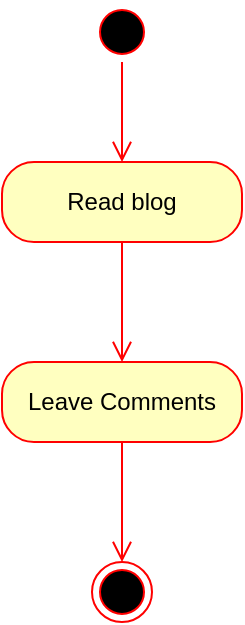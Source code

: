 <mxfile>
    <diagram id="sis8tzdEerBGDbI4Kk7_" name="Page-1">
        <mxGraphModel dx="734" dy="437" grid="1" gridSize="10" guides="1" tooltips="1" connect="1" arrows="1" fold="1" page="1" pageScale="1" pageWidth="850" pageHeight="1100" math="0" shadow="0">
            <root>
                <mxCell id="0"/>
                <mxCell id="1" parent="0"/>
                <mxCell id="2" value="" style="ellipse;html=1;shape=startState;fillColor=#000000;strokeColor=#ff0000;" parent="1" vertex="1">
                    <mxGeometry x="270" y="30" width="30" height="30" as="geometry"/>
                </mxCell>
                <mxCell id="3" value="" style="edgeStyle=orthogonalEdgeStyle;html=1;verticalAlign=bottom;endArrow=open;endSize=8;strokeColor=#ff0000;" parent="1" source="2" edge="1">
                    <mxGeometry relative="1" as="geometry">
                        <mxPoint x="285" y="110" as="targetPoint"/>
                    </mxGeometry>
                </mxCell>
                <mxCell id="7" value="" style="ellipse;html=1;shape=endState;fillColor=#000000;strokeColor=#ff0000;" parent="1" vertex="1">
                    <mxGeometry x="270" y="310" width="30" height="30" as="geometry"/>
                </mxCell>
                <mxCell id="10" value="Read blog" style="rounded=1;whiteSpace=wrap;html=1;arcSize=40;fontColor=#000000;fillColor=#ffffc0;strokeColor=#ff0000;" vertex="1" parent="1">
                    <mxGeometry x="225" y="110" width="120" height="40" as="geometry"/>
                </mxCell>
                <mxCell id="11" value="" style="edgeStyle=orthogonalEdgeStyle;html=1;verticalAlign=bottom;endArrow=open;endSize=8;strokeColor=#ff0000;" edge="1" source="10" parent="1">
                    <mxGeometry relative="1" as="geometry">
                        <mxPoint x="285" y="210" as="targetPoint"/>
                    </mxGeometry>
                </mxCell>
                <mxCell id="12" value="Leave Comments" style="rounded=1;whiteSpace=wrap;html=1;arcSize=40;fontColor=#000000;fillColor=#ffffc0;strokeColor=#ff0000;" vertex="1" parent="1">
                    <mxGeometry x="225" y="210" width="120" height="40" as="geometry"/>
                </mxCell>
                <mxCell id="13" value="" style="edgeStyle=orthogonalEdgeStyle;html=1;verticalAlign=bottom;endArrow=open;endSize=8;strokeColor=#ff0000;" edge="1" source="12" parent="1">
                    <mxGeometry relative="1" as="geometry">
                        <mxPoint x="285" y="310" as="targetPoint"/>
                    </mxGeometry>
                </mxCell>
            </root>
        </mxGraphModel>
    </diagram>
</mxfile>
